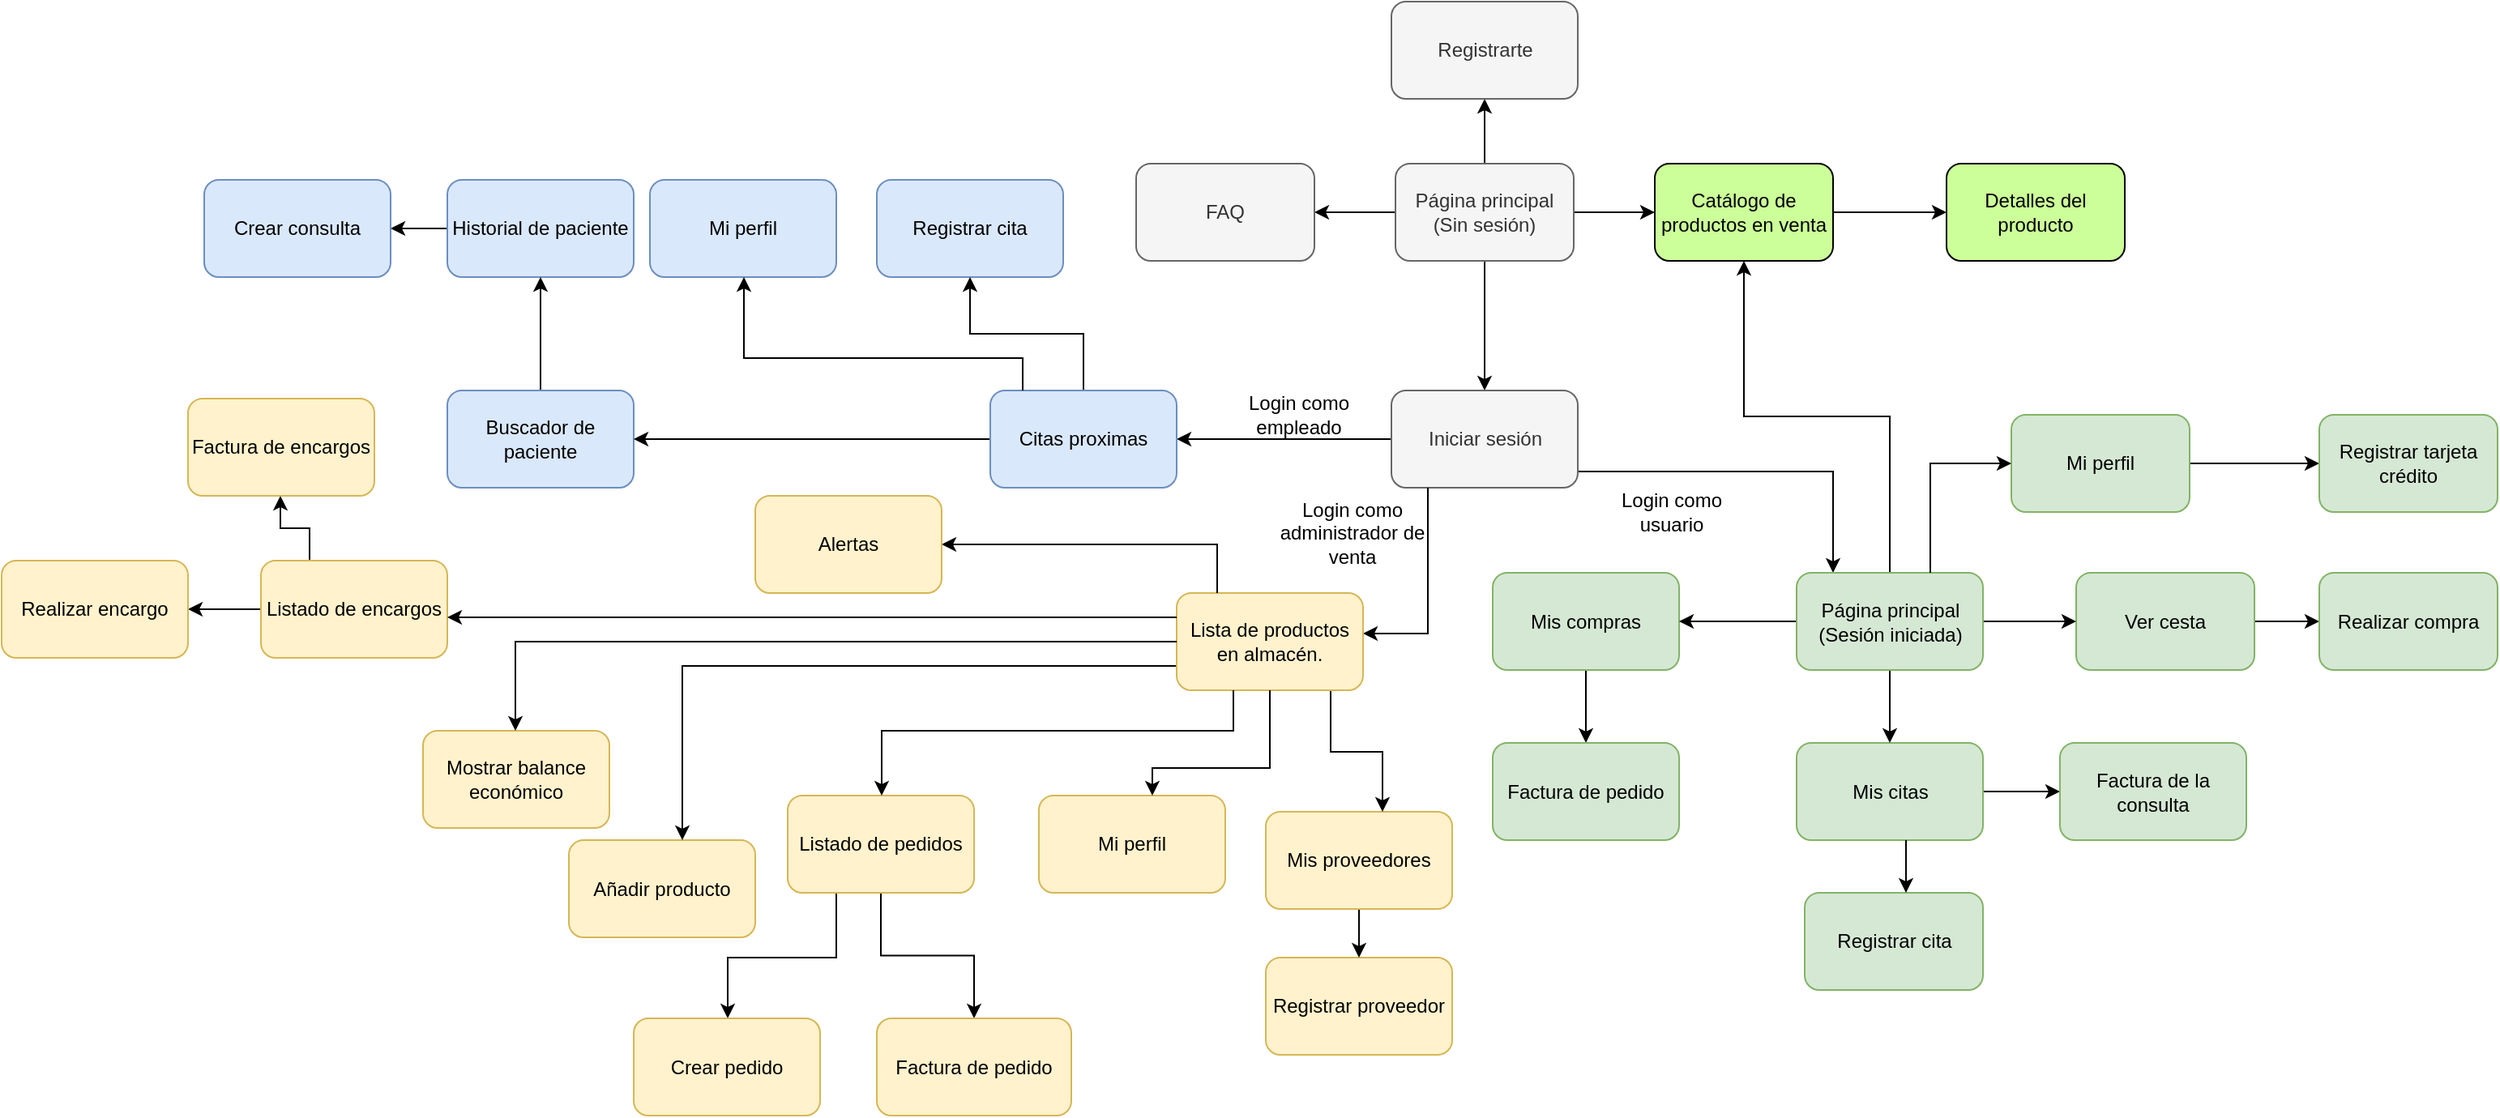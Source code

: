 <mxfile version="14.1.8" type="device"><diagram id="C5RBs43oDa-KdzZeNtuy" name="Page-1"><mxGraphModel dx="2048" dy="645" grid="1" gridSize="10" guides="1" tooltips="1" connect="1" arrows="1" fold="1" page="1" pageScale="1" pageWidth="827" pageHeight="1169" math="0" shadow="0"><root><mxCell id="WIyWlLk6GJQsqaUBKTNV-0"/><mxCell id="WIyWlLk6GJQsqaUBKTNV-1" parent="WIyWlLk6GJQsqaUBKTNV-0"/><mxCell id="2KvOzGvOW_UFK0QepmxF-3" value="" style="edgeStyle=orthogonalEdgeStyle;rounded=0;orthogonalLoop=1;jettySize=auto;html=1;" parent="WIyWlLk6GJQsqaUBKTNV-1" source="2KvOzGvOW_UFK0QepmxF-1" target="2KvOzGvOW_UFK0QepmxF-14" edge="1"><mxGeometry relative="1" as="geometry"><mxPoint x="135" y="250" as="targetPoint"/><Array as="points"><mxPoint x="135" y="110"/><mxPoint x="135" y="110"/></Array></mxGeometry></mxCell><mxCell id="2KvOzGvOW_UFK0QepmxF-6" value="" style="edgeStyle=orthogonalEdgeStyle;rounded=0;orthogonalLoop=1;jettySize=auto;html=1;" parent="WIyWlLk6GJQsqaUBKTNV-1" source="2KvOzGvOW_UFK0QepmxF-1" target="2KvOzGvOW_UFK0QepmxF-7" edge="1"><mxGeometry relative="1" as="geometry"><mxPoint x="5" y="140" as="targetPoint"/></mxGeometry></mxCell><mxCell id="2KvOzGvOW_UFK0QepmxF-11" value="" style="edgeStyle=orthogonalEdgeStyle;rounded=0;orthogonalLoop=1;jettySize=auto;html=1;" parent="WIyWlLk6GJQsqaUBKTNV-1" source="2KvOzGvOW_UFK0QepmxF-1" target="2KvOzGvOW_UFK0QepmxF-10" edge="1"><mxGeometry relative="1" as="geometry"/></mxCell><mxCell id="2KvOzGvOW_UFK0QepmxF-15" value="" style="edgeStyle=orthogonalEdgeStyle;rounded=0;orthogonalLoop=1;jettySize=auto;html=1;" parent="WIyWlLk6GJQsqaUBKTNV-1" source="2KvOzGvOW_UFK0QepmxF-1" target="2KvOzGvOW_UFK0QepmxF-4" edge="1"><mxGeometry relative="1" as="geometry"/></mxCell><mxCell id="2KvOzGvOW_UFK0QepmxF-1" value="Página principal&lt;br&gt;(Sin sesión)" style="rounded=1;whiteSpace=wrap;html=1;fillColor=#f5f5f5;strokeColor=#666666;fontColor=#333333;" parent="WIyWlLk6GJQsqaUBKTNV-1" vertex="1"><mxGeometry x="80" y="110" width="110" height="60" as="geometry"/></mxCell><mxCell id="2KvOzGvOW_UFK0QepmxF-58" value="" style="edgeStyle=orthogonalEdgeStyle;rounded=0;orthogonalLoop=1;jettySize=auto;html=1;" parent="WIyWlLk6GJQsqaUBKTNV-1" source="2KvOzGvOW_UFK0QepmxF-4" target="2KvOzGvOW_UFK0QepmxF-47" edge="1"><mxGeometry relative="1" as="geometry"/></mxCell><mxCell id="2KvOzGvOW_UFK0QepmxF-4" value="Catálogo de productos en venta" style="rounded=1;whiteSpace=wrap;html=1;fillColor=#CCFF99;" parent="WIyWlLk6GJQsqaUBKTNV-1" vertex="1"><mxGeometry x="240" y="110" width="110" height="60" as="geometry"/></mxCell><mxCell id="2KvOzGvOW_UFK0QepmxF-7" value="FAQ" style="rounded=1;whiteSpace=wrap;html=1;fillColor=#f5f5f5;strokeColor=#666666;fontColor=#333333;" parent="WIyWlLk6GJQsqaUBKTNV-1" vertex="1"><mxGeometry x="-80" y="110" width="110" height="60" as="geometry"/></mxCell><mxCell id="2KvOzGvOW_UFK0QepmxF-17" value="" style="edgeStyle=orthogonalEdgeStyle;rounded=0;orthogonalLoop=1;jettySize=auto;html=1;entryX=1;entryY=0.5;entryDx=0;entryDy=0;" parent="WIyWlLk6GJQsqaUBKTNV-1" source="2KvOzGvOW_UFK0QepmxF-10" target="2KvOzGvOW_UFK0QepmxF-67" edge="1"><mxGeometry relative="1" as="geometry"><mxPoint x="-55" y="280" as="targetPoint"/></mxGeometry></mxCell><mxCell id="2KvOzGvOW_UFK0QepmxF-21" value="" style="edgeStyle=orthogonalEdgeStyle;rounded=0;orthogonalLoop=1;jettySize=auto;html=1;" parent="WIyWlLk6GJQsqaUBKTNV-1" source="2KvOzGvOW_UFK0QepmxF-10" target="2KvOzGvOW_UFK0QepmxF-61" edge="1"><mxGeometry relative="1" as="geometry"><mxPoint x="135" y="390" as="targetPoint"/><Array as="points"><mxPoint x="350" y="300"/></Array></mxGeometry></mxCell><mxCell id="2KvOzGvOW_UFK0QepmxF-10" value="Iniciar sesión" style="whiteSpace=wrap;html=1;rounded=1;fillColor=#f5f5f5;strokeColor=#666666;fontColor=#333333;" parent="WIyWlLk6GJQsqaUBKTNV-1" vertex="1"><mxGeometry x="77.5" y="250" width="115" height="60" as="geometry"/></mxCell><mxCell id="2KvOzGvOW_UFK0QepmxF-14" value="Registrarte" style="whiteSpace=wrap;html=1;rounded=1;fillColor=#f5f5f5;strokeColor=#666666;fontColor=#333333;" parent="WIyWlLk6GJQsqaUBKTNV-1" vertex="1"><mxGeometry x="77.5" y="10" width="115" height="60" as="geometry"/></mxCell><mxCell id="2KvOzGvOW_UFK0QepmxF-19" value="Login como &lt;br&gt;empleado" style="text;html=1;align=center;verticalAlign=middle;resizable=0;points=[];autosize=1;" parent="WIyWlLk6GJQsqaUBKTNV-1" vertex="1"><mxGeometry x="-20" y="250" width="80" height="30" as="geometry"/></mxCell><mxCell id="2KvOzGvOW_UFK0QepmxF-70" value="" style="edgeStyle=orthogonalEdgeStyle;rounded=0;orthogonalLoop=1;jettySize=auto;html=1;" parent="WIyWlLk6GJQsqaUBKTNV-1" source="2KvOzGvOW_UFK0QepmxF-10" target="2KvOzGvOW_UFK0QepmxF-42" edge="1"><mxGeometry relative="1" as="geometry"><mxPoint x="-60" y="395" as="targetPoint"/><Array as="points"><mxPoint x="100" y="400"/></Array></mxGeometry></mxCell><mxCell id="2KvOzGvOW_UFK0QepmxF-22" value="Login como &lt;br&gt;usuario" style="text;html=1;align=center;verticalAlign=middle;resizable=0;points=[];autosize=1;" parent="WIyWlLk6GJQsqaUBKTNV-1" vertex="1"><mxGeometry x="210" y="310" width="80" height="30" as="geometry"/></mxCell><mxCell id="2KvOzGvOW_UFK0QepmxF-30" value="" style="edgeStyle=orthogonalEdgeStyle;rounded=0;orthogonalLoop=1;jettySize=auto;html=1;" parent="WIyWlLk6GJQsqaUBKTNV-1" source="2KvOzGvOW_UFK0QepmxF-24" target="2KvOzGvOW_UFK0QepmxF-27" edge="1"><mxGeometry relative="1" as="geometry"/></mxCell><mxCell id="2KvOzGvOW_UFK0QepmxF-24" value="Mis citas" style="whiteSpace=wrap;html=1;rounded=1;fillColor=#d5e8d4;strokeColor=#82b366;" parent="WIyWlLk6GJQsqaUBKTNV-1" vertex="1"><mxGeometry x="327.5" y="467.5" width="115" height="60" as="geometry"/></mxCell><mxCell id="2KvOzGvOW_UFK0QepmxF-33" value="" style="edgeStyle=orthogonalEdgeStyle;rounded=0;orthogonalLoop=1;jettySize=auto;html=1;" parent="WIyWlLk6GJQsqaUBKTNV-1" source="2KvOzGvOW_UFK0QepmxF-25" target="2KvOzGvOW_UFK0QepmxF-29" edge="1"><mxGeometry relative="1" as="geometry"/></mxCell><mxCell id="2KvOzGvOW_UFK0QepmxF-25" value="Historial de paciente" style="whiteSpace=wrap;html=1;rounded=1;fillColor=#dae8fc;strokeColor=#6c8ebf;" parent="WIyWlLk6GJQsqaUBKTNV-1" vertex="1"><mxGeometry x="-505" y="120" width="115" height="60" as="geometry"/></mxCell><mxCell id="2KvOzGvOW_UFK0QepmxF-27" value="Factura de la consulta" style="whiteSpace=wrap;html=1;rounded=1;fillColor=#d5e8d4;strokeColor=#82b366;" parent="WIyWlLk6GJQsqaUBKTNV-1" vertex="1"><mxGeometry x="490" y="467.5" width="115" height="60" as="geometry"/></mxCell><mxCell id="2KvOzGvOW_UFK0QepmxF-32" value="" style="edgeStyle=orthogonalEdgeStyle;rounded=0;orthogonalLoop=1;jettySize=auto;html=1;" parent="WIyWlLk6GJQsqaUBKTNV-1" source="2KvOzGvOW_UFK0QepmxF-28" target="2KvOzGvOW_UFK0QepmxF-25" edge="1"><mxGeometry relative="1" as="geometry"/></mxCell><mxCell id="2KvOzGvOW_UFK0QepmxF-28" value="Buscador de paciente" style="whiteSpace=wrap;html=1;rounded=1;fillColor=#dae8fc;strokeColor=#6c8ebf;" parent="WIyWlLk6GJQsqaUBKTNV-1" vertex="1"><mxGeometry x="-505" y="250" width="115" height="60" as="geometry"/></mxCell><mxCell id="2KvOzGvOW_UFK0QepmxF-29" value="Crear consulta" style="whiteSpace=wrap;html=1;rounded=1;fillColor=#dae8fc;strokeColor=#6c8ebf;" parent="WIyWlLk6GJQsqaUBKTNV-1" vertex="1"><mxGeometry x="-655" y="120" width="115" height="60" as="geometry"/></mxCell><mxCell id="2KvOzGvOW_UFK0QepmxF-34" value="Registrar cita" style="whiteSpace=wrap;html=1;rounded=1;fillColor=#dae8fc;strokeColor=#6c8ebf;" parent="WIyWlLk6GJQsqaUBKTNV-1" vertex="1"><mxGeometry x="-240" y="120" width="115" height="60" as="geometry"/></mxCell><mxCell id="2KvOzGvOW_UFK0QepmxF-37" value="Login como &lt;br&gt;administrador de&lt;br&gt;venta" style="text;html=1;align=center;verticalAlign=middle;resizable=0;points=[];autosize=1;" parent="WIyWlLk6GJQsqaUBKTNV-1" vertex="1"><mxGeometry x="-2" y="312.5" width="110" height="50" as="geometry"/></mxCell><mxCell id="2KvOzGvOW_UFK0QepmxF-39" value="Añadir producto" style="whiteSpace=wrap;html=1;rounded=1;fillColor=#fff2cc;strokeColor=#d6b656;" parent="WIyWlLk6GJQsqaUBKTNV-1" vertex="1"><mxGeometry x="-430" y="527.5" width="115" height="60" as="geometry"/></mxCell><mxCell id="2KvOzGvOW_UFK0QepmxF-40" value="Registrar proveedor" style="whiteSpace=wrap;html=1;rounded=1;fillColor=#fff2cc;strokeColor=#d6b656;" parent="WIyWlLk6GJQsqaUBKTNV-1" vertex="1"><mxGeometry y="600" width="115" height="60" as="geometry"/></mxCell><mxCell id="2KvOzGvOW_UFK0QepmxF-80" value="" style="edgeStyle=orthogonalEdgeStyle;rounded=0;orthogonalLoop=1;jettySize=auto;html=1;" parent="WIyWlLk6GJQsqaUBKTNV-1" source="2KvOzGvOW_UFK0QepmxF-41" target="2KvOzGvOW_UFK0QepmxF-40" edge="1"><mxGeometry relative="1" as="geometry"/></mxCell><mxCell id="2KvOzGvOW_UFK0QepmxF-41" value="Mis proveedores" style="whiteSpace=wrap;html=1;rounded=1;fillColor=#fff2cc;strokeColor=#d6b656;" parent="WIyWlLk6GJQsqaUBKTNV-1" vertex="1"><mxGeometry y="510" width="115" height="60" as="geometry"/></mxCell><mxCell id="2KvOzGvOW_UFK0QepmxF-81" value="" style="edgeStyle=orthogonalEdgeStyle;rounded=0;orthogonalLoop=1;jettySize=auto;html=1;" parent="WIyWlLk6GJQsqaUBKTNV-1" source="2KvOzGvOW_UFK0QepmxF-42" target="2KvOzGvOW_UFK0QepmxF-41" edge="1"><mxGeometry relative="1" as="geometry"><Array as="points"><mxPoint x="40" y="473"/><mxPoint x="72" y="473"/></Array></mxGeometry></mxCell><mxCell id="2KvOzGvOW_UFK0QepmxF-85" value="" style="edgeStyle=orthogonalEdgeStyle;rounded=0;orthogonalLoop=1;jettySize=auto;html=1;" parent="WIyWlLk6GJQsqaUBKTNV-1" source="2KvOzGvOW_UFK0QepmxF-42" target="2KvOzGvOW_UFK0QepmxF-39" edge="1"><mxGeometry relative="1" as="geometry"><mxPoint x="-310" y="420" as="targetPoint"/><Array as="points"><mxPoint x="-360" y="420"/></Array></mxGeometry></mxCell><mxCell id="2KvOzGvOW_UFK0QepmxF-42" value="Lista de productos&lt;br&gt;en almacén." style="whiteSpace=wrap;html=1;rounded=1;fillColor=#fff2cc;strokeColor=#d6b656;" parent="WIyWlLk6GJQsqaUBKTNV-1" vertex="1"><mxGeometry x="-55" y="375" width="115" height="60" as="geometry"/></mxCell><mxCell id="2KvOzGvOW_UFK0QepmxF-78" value="" style="edgeStyle=orthogonalEdgeStyle;rounded=0;orthogonalLoop=1;jettySize=auto;html=1;" parent="WIyWlLk6GJQsqaUBKTNV-1" source="2KvOzGvOW_UFK0QepmxF-44" target="2KvOzGvOW_UFK0QepmxF-45" edge="1"><mxGeometry relative="1" as="geometry"><Array as="points"><mxPoint x="-590" y="335"/><mxPoint x="-608" y="335"/></Array></mxGeometry></mxCell><mxCell id="2KvOzGvOW_UFK0QepmxF-87" value="" style="edgeStyle=orthogonalEdgeStyle;rounded=0;orthogonalLoop=1;jettySize=auto;html=1;" parent="WIyWlLk6GJQsqaUBKTNV-1" source="2KvOzGvOW_UFK0QepmxF-44" target="2KvOzGvOW_UFK0QepmxF-46" edge="1"><mxGeometry relative="1" as="geometry"/></mxCell><mxCell id="2KvOzGvOW_UFK0QepmxF-44" value="Listado de encargos" style="whiteSpace=wrap;html=1;rounded=1;fillColor=#fff2cc;strokeColor=#d6b656;" parent="WIyWlLk6GJQsqaUBKTNV-1" vertex="1"><mxGeometry x="-620" y="355" width="115" height="60" as="geometry"/></mxCell><mxCell id="2KvOzGvOW_UFK0QepmxF-45" value="Factura de encargos" style="whiteSpace=wrap;html=1;rounded=1;fillColor=#fff2cc;strokeColor=#d6b656;" parent="WIyWlLk6GJQsqaUBKTNV-1" vertex="1"><mxGeometry x="-665" y="255" width="115" height="60" as="geometry"/></mxCell><mxCell id="2KvOzGvOW_UFK0QepmxF-46" value="Realizar encargo" style="whiteSpace=wrap;html=1;rounded=1;fillColor=#fff2cc;strokeColor=#d6b656;" parent="WIyWlLk6GJQsqaUBKTNV-1" vertex="1"><mxGeometry x="-780" y="355" width="115" height="60" as="geometry"/></mxCell><mxCell id="2KvOzGvOW_UFK0QepmxF-47" value="Detalles del producto" style="rounded=1;whiteSpace=wrap;html=1;fillColor=#CCFF99;" parent="WIyWlLk6GJQsqaUBKTNV-1" vertex="1"><mxGeometry x="420" y="110" width="110" height="60" as="geometry"/></mxCell><mxCell id="2KvOzGvOW_UFK0QepmxF-60" value="" style="edgeStyle=orthogonalEdgeStyle;rounded=0;orthogonalLoop=1;jettySize=auto;html=1;" parent="WIyWlLk6GJQsqaUBKTNV-1" source="2KvOzGvOW_UFK0QepmxF-49" target="2KvOzGvOW_UFK0QepmxF-50" edge="1"><mxGeometry relative="1" as="geometry"/></mxCell><mxCell id="2KvOzGvOW_UFK0QepmxF-49" value="Ver cesta" style="rounded=1;whiteSpace=wrap;html=1;fillColor=#d5e8d4;strokeColor=#82b366;" parent="WIyWlLk6GJQsqaUBKTNV-1" vertex="1"><mxGeometry x="500" y="362.5" width="110" height="60" as="geometry"/></mxCell><mxCell id="2KvOzGvOW_UFK0QepmxF-50" value="Realizar compra" style="rounded=1;whiteSpace=wrap;html=1;fillColor=#d5e8d4;strokeColor=#82b366;" parent="WIyWlLk6GJQsqaUBKTNV-1" vertex="1"><mxGeometry x="650" y="362.5" width="110" height="60" as="geometry"/></mxCell><mxCell id="2KvOzGvOW_UFK0QepmxF-55" value="Mostrar balance económico" style="whiteSpace=wrap;html=1;rounded=1;fillColor=#fff2cc;strokeColor=#d6b656;" parent="WIyWlLk6GJQsqaUBKTNV-1" vertex="1"><mxGeometry x="-520" y="460" width="115" height="60" as="geometry"/></mxCell><mxCell id="xg7AmCB7rB7gHT4VgQ43-3" value="" style="edgeStyle=orthogonalEdgeStyle;rounded=0;orthogonalLoop=1;jettySize=auto;html=1;" parent="WIyWlLk6GJQsqaUBKTNV-1" source="2KvOzGvOW_UFK0QepmxF-56" target="xg7AmCB7rB7gHT4VgQ43-2" edge="1"><mxGeometry relative="1" as="geometry"/></mxCell><mxCell id="2KvOzGvOW_UFK0QepmxF-56" value="Mis compras" style="whiteSpace=wrap;html=1;rounded=1;fillColor=#d5e8d4;strokeColor=#82b366;" parent="WIyWlLk6GJQsqaUBKTNV-1" vertex="1"><mxGeometry x="140" y="362.5" width="115" height="60" as="geometry"/></mxCell><mxCell id="2KvOzGvOW_UFK0QepmxF-89" value="" style="edgeStyle=orthogonalEdgeStyle;rounded=0;orthogonalLoop=1;jettySize=auto;html=1;" parent="WIyWlLk6GJQsqaUBKTNV-1" source="2KvOzGvOW_UFK0QepmxF-57" target="2KvOzGvOW_UFK0QepmxF-88" edge="1"><mxGeometry relative="1" as="geometry"><Array as="points"/><mxPoint x="-205" y="637.5" as="targetPoint"/></mxGeometry></mxCell><mxCell id="fTICFrd9QhcpGr3YLSf2-1" value="" style="edgeStyle=orthogonalEdgeStyle;rounded=0;orthogonalLoop=1;jettySize=auto;html=1;" parent="WIyWlLk6GJQsqaUBKTNV-1" source="2KvOzGvOW_UFK0QepmxF-57" target="fTICFrd9QhcpGr3YLSf2-0" edge="1"><mxGeometry relative="1" as="geometry"><Array as="points"><mxPoint x="-265" y="600"/><mxPoint x="-332" y="600"/></Array></mxGeometry></mxCell><mxCell id="2KvOzGvOW_UFK0QepmxF-57" value="Listado de pedidos" style="whiteSpace=wrap;html=1;rounded=1;fillColor=#fff2cc;strokeColor=#d6b656;" parent="WIyWlLk6GJQsqaUBKTNV-1" vertex="1"><mxGeometry x="-295" y="500" width="115" height="60" as="geometry"/></mxCell><mxCell id="2KvOzGvOW_UFK0QepmxF-62" value="" style="edgeStyle=orthogonalEdgeStyle;rounded=0;orthogonalLoop=1;jettySize=auto;html=1;" parent="WIyWlLk6GJQsqaUBKTNV-1" source="2KvOzGvOW_UFK0QepmxF-61" target="2KvOzGvOW_UFK0QepmxF-56" edge="1"><mxGeometry relative="1" as="geometry"/></mxCell><mxCell id="2KvOzGvOW_UFK0QepmxF-63" value="" style="edgeStyle=orthogonalEdgeStyle;rounded=0;orthogonalLoop=1;jettySize=auto;html=1;" parent="WIyWlLk6GJQsqaUBKTNV-1" source="2KvOzGvOW_UFK0QepmxF-61" target="2KvOzGvOW_UFK0QepmxF-24" edge="1"><mxGeometry relative="1" as="geometry"/></mxCell><mxCell id="2KvOzGvOW_UFK0QepmxF-75" value="" style="edgeStyle=orthogonalEdgeStyle;rounded=0;orthogonalLoop=1;jettySize=auto;html=1;" parent="WIyWlLk6GJQsqaUBKTNV-1" source="2KvOzGvOW_UFK0QepmxF-61" target="2KvOzGvOW_UFK0QepmxF-49" edge="1"><mxGeometry relative="1" as="geometry"/></mxCell><mxCell id="2KvOzGvOW_UFK0QepmxF-94" value="" style="edgeStyle=orthogonalEdgeStyle;rounded=0;orthogonalLoop=1;jettySize=auto;html=1;" parent="WIyWlLk6GJQsqaUBKTNV-1" source="2KvOzGvOW_UFK0QepmxF-61" target="2KvOzGvOW_UFK0QepmxF-4" edge="1"><mxGeometry relative="1" as="geometry"><mxPoint x="385" y="282.5" as="targetPoint"/><Array as="points"><mxPoint x="385" y="266"/><mxPoint x="295" y="266"/></Array></mxGeometry></mxCell><mxCell id="2KvOzGvOW_UFK0QepmxF-61" value="Página principal&lt;br&gt;(Sesión iniciada)" style="whiteSpace=wrap;html=1;rounded=1;fillColor=#d5e8d4;strokeColor=#82b366;" parent="WIyWlLk6GJQsqaUBKTNV-1" vertex="1"><mxGeometry x="327.5" y="362.5" width="115" height="60" as="geometry"/></mxCell><mxCell id="2KvOzGvOW_UFK0QepmxF-68" value="" style="edgeStyle=orthogonalEdgeStyle;rounded=0;orthogonalLoop=1;jettySize=auto;html=1;" parent="WIyWlLk6GJQsqaUBKTNV-1" source="2KvOzGvOW_UFK0QepmxF-67" target="2KvOzGvOW_UFK0QepmxF-34" edge="1"><mxGeometry relative="1" as="geometry"/></mxCell><mxCell id="2KvOzGvOW_UFK0QepmxF-69" value="" style="edgeStyle=orthogonalEdgeStyle;rounded=0;orthogonalLoop=1;jettySize=auto;html=1;" parent="WIyWlLk6GJQsqaUBKTNV-1" source="2KvOzGvOW_UFK0QepmxF-67" target="2KvOzGvOW_UFK0QepmxF-28" edge="1"><mxGeometry relative="1" as="geometry"/></mxCell><mxCell id="2KvOzGvOW_UFK0QepmxF-67" value="Citas proximas" style="whiteSpace=wrap;html=1;rounded=1;fillColor=#dae8fc;strokeColor=#6c8ebf;" parent="WIyWlLk6GJQsqaUBKTNV-1" vertex="1"><mxGeometry x="-170" y="250" width="115" height="60" as="geometry"/></mxCell><mxCell id="2KvOzGvOW_UFK0QepmxF-76" value="Registrar cita" style="rounded=1;whiteSpace=wrap;html=1;fillColor=#d5e8d4;strokeColor=#82b366;" parent="WIyWlLk6GJQsqaUBKTNV-1" vertex="1"><mxGeometry x="332.5" y="560" width="110" height="60" as="geometry"/></mxCell><mxCell id="2KvOzGvOW_UFK0QepmxF-77" value="" style="edgeStyle=orthogonalEdgeStyle;rounded=0;orthogonalLoop=1;jettySize=auto;html=1;" parent="WIyWlLk6GJQsqaUBKTNV-1" source="2KvOzGvOW_UFK0QepmxF-24" target="2KvOzGvOW_UFK0QepmxF-76" edge="1"><mxGeometry relative="1" as="geometry"><mxPoint x="440" y="312.5" as="sourcePoint"/><Array as="points"><mxPoint x="395" y="550"/><mxPoint x="395" y="550"/></Array></mxGeometry></mxCell><mxCell id="2KvOzGvOW_UFK0QepmxF-86" value="" style="edgeStyle=orthogonalEdgeStyle;rounded=0;orthogonalLoop=1;jettySize=auto;html=1;" parent="WIyWlLk6GJQsqaUBKTNV-1" source="2KvOzGvOW_UFK0QepmxF-42" target="2KvOzGvOW_UFK0QepmxF-55" edge="1"><mxGeometry relative="1" as="geometry"><mxPoint x="-45" y="415" as="sourcePoint"/><mxPoint x="-279.941" y="480" as="targetPoint"/><Array as="points"><mxPoint x="-463" y="405"/></Array></mxGeometry></mxCell><mxCell id="2KvOzGvOW_UFK0QepmxF-88" value="Factura de pedido" style="whiteSpace=wrap;html=1;rounded=1;fillColor=#fff2cc;strokeColor=#d6b656;" parent="WIyWlLk6GJQsqaUBKTNV-1" vertex="1"><mxGeometry x="-240" y="637.5" width="120" height="60" as="geometry"/></mxCell><mxCell id="2KvOzGvOW_UFK0QepmxF-90" value="" style="edgeStyle=orthogonalEdgeStyle;rounded=0;orthogonalLoop=1;jettySize=auto;html=1;" parent="WIyWlLk6GJQsqaUBKTNV-1" source="2KvOzGvOW_UFK0QepmxF-42" target="2KvOzGvOW_UFK0QepmxF-57" edge="1"><mxGeometry relative="1" as="geometry"><mxPoint x="12.5" y="445" as="sourcePoint"/><mxPoint x="12.5" y="505" as="targetPoint"/><Array as="points"><mxPoint x="-20" y="460"/><mxPoint x="-237" y="460"/></Array></mxGeometry></mxCell><mxCell id="2KvOzGvOW_UFK0QepmxF-92" value="" style="edgeStyle=orthogonalEdgeStyle;rounded=0;orthogonalLoop=1;jettySize=auto;html=1;" parent="WIyWlLk6GJQsqaUBKTNV-1" source="2KvOzGvOW_UFK0QepmxF-42" target="2KvOzGvOW_UFK0QepmxF-44" edge="1"><mxGeometry relative="1" as="geometry"><mxPoint x="-45" y="415" as="sourcePoint"/><mxPoint x="-453" y="470" as="targetPoint"/><Array as="points"><mxPoint x="-480" y="390"/><mxPoint x="-480" y="390"/></Array></mxGeometry></mxCell><mxCell id="xg7AmCB7rB7gHT4VgQ43-2" value="Factura de pedido" style="whiteSpace=wrap;html=1;rounded=1;fillColor=#d5e8d4;strokeColor=#82b366;" parent="WIyWlLk6GJQsqaUBKTNV-1" vertex="1"><mxGeometry x="140" y="467.5" width="115" height="60" as="geometry"/></mxCell><mxCell id="fTICFrd9QhcpGr3YLSf2-0" value="Crear pedido" style="whiteSpace=wrap;html=1;rounded=1;fillColor=#fff2cc;strokeColor=#d6b656;" parent="WIyWlLk6GJQsqaUBKTNV-1" vertex="1"><mxGeometry x="-390" y="637.5" width="115" height="60" as="geometry"/></mxCell><mxCell id="E4A94TQxtqFE2UcOX46E-7" value="" style="edgeStyle=orthogonalEdgeStyle;rounded=0;orthogonalLoop=1;jettySize=auto;html=1;" edge="1" parent="WIyWlLk6GJQsqaUBKTNV-1" source="E4A94TQxtqFE2UcOX46E-0" target="E4A94TQxtqFE2UcOX46E-6"><mxGeometry relative="1" as="geometry"/></mxCell><mxCell id="E4A94TQxtqFE2UcOX46E-0" value="Mi perfil" style="rounded=1;whiteSpace=wrap;html=1;fillColor=#d5e8d4;strokeColor=#82b366;" vertex="1" parent="WIyWlLk6GJQsqaUBKTNV-1"><mxGeometry x="460" y="265" width="110" height="60" as="geometry"/></mxCell><mxCell id="E4A94TQxtqFE2UcOX46E-1" value="" style="edgeStyle=orthogonalEdgeStyle;rounded=0;orthogonalLoop=1;jettySize=auto;html=1;" edge="1" parent="WIyWlLk6GJQsqaUBKTNV-1" source="2KvOzGvOW_UFK0QepmxF-61" target="E4A94TQxtqFE2UcOX46E-0"><mxGeometry relative="1" as="geometry"><mxPoint x="452.5" y="402.5" as="sourcePoint"/><mxPoint x="510.0" y="402.5" as="targetPoint"/><Array as="points"><mxPoint x="410" y="295"/></Array></mxGeometry></mxCell><mxCell id="E4A94TQxtqFE2UcOX46E-2" value="Mi perfil" style="whiteSpace=wrap;html=1;rounded=1;fillColor=#dae8fc;strokeColor=#6c8ebf;" vertex="1" parent="WIyWlLk6GJQsqaUBKTNV-1"><mxGeometry x="-380" y="120" width="115" height="60" as="geometry"/></mxCell><mxCell id="E4A94TQxtqFE2UcOX46E-3" value="" style="edgeStyle=orthogonalEdgeStyle;rounded=0;orthogonalLoop=1;jettySize=auto;html=1;" edge="1" parent="WIyWlLk6GJQsqaUBKTNV-1" source="2KvOzGvOW_UFK0QepmxF-67" target="E4A94TQxtqFE2UcOX46E-2"><mxGeometry relative="1" as="geometry"><mxPoint x="-250.001" y="254.94" as="sourcePoint"/><mxPoint x="-320.001" y="184.94" as="targetPoint"/><Array as="points"><mxPoint x="-150" y="230"/><mxPoint x="-322" y="230"/></Array></mxGeometry></mxCell><mxCell id="E4A94TQxtqFE2UcOX46E-4" value="Mi perfil" style="whiteSpace=wrap;html=1;rounded=1;fillColor=#fff2cc;strokeColor=#d6b656;" vertex="1" parent="WIyWlLk6GJQsqaUBKTNV-1"><mxGeometry x="-140" y="500" width="115" height="60" as="geometry"/></mxCell><mxCell id="E4A94TQxtqFE2UcOX46E-5" value="" style="edgeStyle=orthogonalEdgeStyle;rounded=0;orthogonalLoop=1;jettySize=auto;html=1;" edge="1" parent="WIyWlLk6GJQsqaUBKTNV-1" source="2KvOzGvOW_UFK0QepmxF-42" target="E4A94TQxtqFE2UcOX46E-4"><mxGeometry relative="1" as="geometry"><Array as="points"><mxPoint x="2" y="483"/><mxPoint x="-70" y="483"/></Array><mxPoint x="50" y="445" as="sourcePoint"/><mxPoint x="82" y="520" as="targetPoint"/></mxGeometry></mxCell><mxCell id="E4A94TQxtqFE2UcOX46E-6" value="Registrar tarjeta crédito" style="rounded=1;whiteSpace=wrap;html=1;fillColor=#d5e8d4;strokeColor=#82b366;" vertex="1" parent="WIyWlLk6GJQsqaUBKTNV-1"><mxGeometry x="650" y="265" width="110" height="60" as="geometry"/></mxCell><mxCell id="E4A94TQxtqFE2UcOX46E-10" value="" style="edgeStyle=orthogonalEdgeStyle;rounded=0;orthogonalLoop=1;jettySize=auto;html=1;" edge="1" parent="WIyWlLk6GJQsqaUBKTNV-1" source="2KvOzGvOW_UFK0QepmxF-42" target="E4A94TQxtqFE2UcOX46E-9"><mxGeometry relative="1" as="geometry"><Array as="points"><mxPoint x="-30" y="345"/></Array></mxGeometry></mxCell><mxCell id="E4A94TQxtqFE2UcOX46E-9" value="Alertas" style="whiteSpace=wrap;html=1;rounded=1;fillColor=#fff2cc;strokeColor=#d6b656;" vertex="1" parent="WIyWlLk6GJQsqaUBKTNV-1"><mxGeometry x="-315" y="315" width="115" height="60" as="geometry"/></mxCell></root></mxGraphModel></diagram></mxfile>